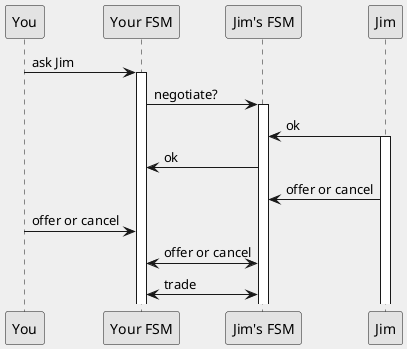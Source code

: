 @startuml
skinparam monochrome true
skinparam backgroundColor #EEEEFF

participant "You" as A
participant "Your FSM" as AFsm
participant "Jim's FSM" as BFsm
participant "Jim" as B

A -> AFsm: ask Jim
activate AFsm
AFsm -> BFsm: negotiate?
activate BFsm
B -> BFsm: ok
activate B
BFsm -> AFsm: ok
B -> BFsm: offer or cancel
A -> AFsm: offer or cancel
AFsm <-> BFsm: offer or cancel
AFsm <-> BFsm: trade

@enduml
